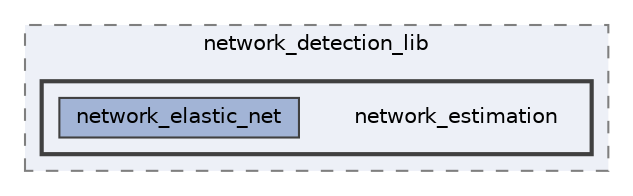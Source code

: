 digraph "C:/workspace/c++ projects/network_detection_lib/network_estimation"
{
 // LATEX_PDF_SIZE
  bgcolor="transparent";
  edge [fontname=Helvetica,fontsize=10,labelfontname=Helvetica,labelfontsize=10];
  node [fontname=Helvetica,fontsize=10,shape=box,height=0.2,width=0.4];
  compound=true
  subgraph clusterdir_a093209bcac8932756cf5e7bbfc2064a {
    graph [ bgcolor="#edf0f7", pencolor="grey50", label="network_detection_lib", fontname=Helvetica,fontsize=10 style="filled,dashed", URL="dir_a093209bcac8932756cf5e7bbfc2064a.html",tooltip=""]
  subgraph clusterdir_55d842b6735afd0b0657c9cfd3bd77b7 {
    graph [ bgcolor="#edf0f7", pencolor="grey25", label="", fontname=Helvetica,fontsize=10 style="filled,bold", URL="dir_55d842b6735afd0b0657c9cfd3bd77b7.html",tooltip=""]
    dir_55d842b6735afd0b0657c9cfd3bd77b7 [shape=plaintext, label="network_estimation"];
  dir_ac2b6255dba520733fedbc2c8fa6bacb [label="network_elastic_net", fillcolor="#a2b4d6", color="grey25", style="filled", URL="dir_ac2b6255dba520733fedbc2c8fa6bacb.html",tooltip=""];
  }
  }
}
